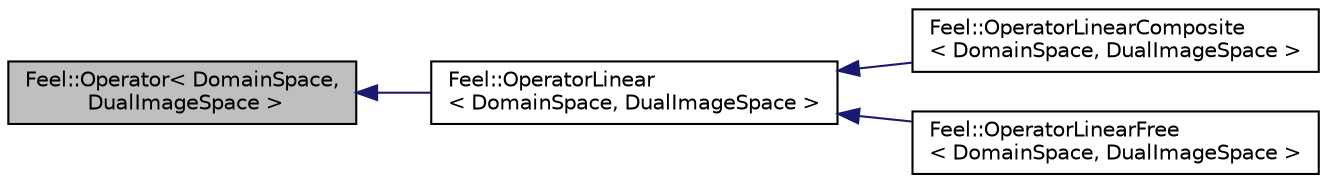 digraph "Feel::Operator&lt; DomainSpace, DualImageSpace &gt;"
{
 // LATEX_PDF_SIZE
  edge [fontname="Helvetica",fontsize="10",labelfontname="Helvetica",labelfontsize="10"];
  node [fontname="Helvetica",fontsize="10",shape=record];
  rankdir="LR";
  Node1 [label="Feel::Operator\< DomainSpace,\l DualImageSpace \>",height=0.2,width=0.4,color="black", fillcolor="grey75", style="filled", fontcolor="black",tooltip="Operator between function spaces."];
  Node1 -> Node2 [dir="back",color="midnightblue",fontsize="10",style="solid",fontname="Helvetica"];
  Node2 [label="Feel::OperatorLinear\l\< DomainSpace, DualImageSpace \>",height=0.2,width=0.4,color="black", fillcolor="white", style="filled",URL="$classFeel_1_1OperatorLinear.html",tooltip="Linear Operator between function spaces, represented by a matrix."];
  Node2 -> Node3 [dir="back",color="midnightblue",fontsize="10",style="solid",fontname="Helvetica"];
  Node3 [label="Feel::OperatorLinearComposite\l\< DomainSpace, DualImageSpace \>",height=0.2,width=0.4,color="black", fillcolor="white", style="filled",URL="$classFeel_1_1OperatorLinearComposite.html",tooltip=" "];
  Node2 -> Node4 [dir="back",color="midnightblue",fontsize="10",style="solid",fontname="Helvetica"];
  Node4 [label="Feel::OperatorLinearFree\l\< DomainSpace, DualImageSpace \>",height=0.2,width=0.4,color="black", fillcolor="white", style="filled",URL="$classFeel_1_1OperatorLinearFree.html",tooltip="Linear Operator Free between function spaces, represented by a matrix but this matrix is not automati..."];
}
